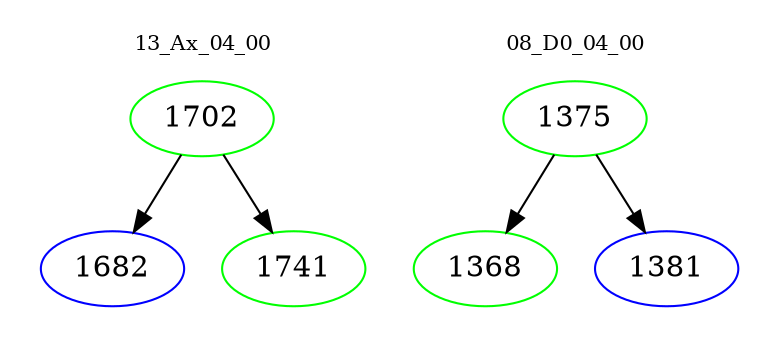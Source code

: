 digraph{
subgraph cluster_0 {
color = white
label = "13_Ax_04_00";
fontsize=10;
T0_1702 [label="1702", color="green"]
T0_1702 -> T0_1682 [color="black"]
T0_1682 [label="1682", color="blue"]
T0_1702 -> T0_1741 [color="black"]
T0_1741 [label="1741", color="green"]
}
subgraph cluster_1 {
color = white
label = "08_D0_04_00";
fontsize=10;
T1_1375 [label="1375", color="green"]
T1_1375 -> T1_1368 [color="black"]
T1_1368 [label="1368", color="green"]
T1_1375 -> T1_1381 [color="black"]
T1_1381 [label="1381", color="blue"]
}
}
